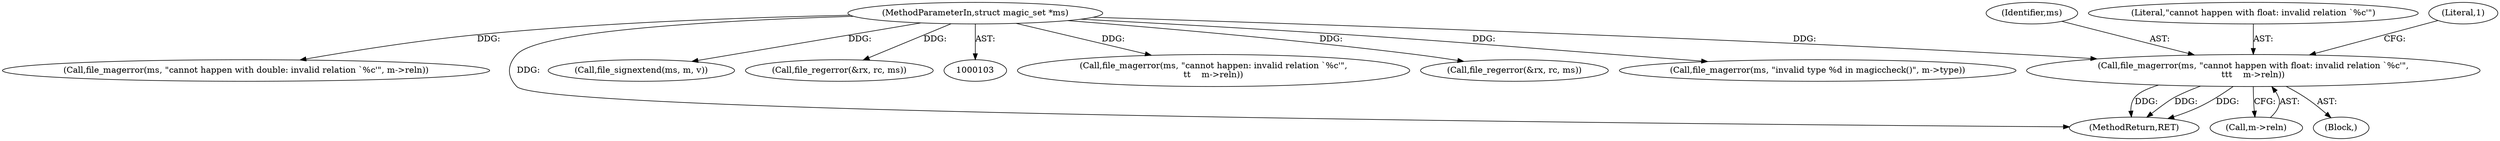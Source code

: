 digraph "0_file_74cafd7de9ec99a14f4480927580e501c8f852c3@pointer" {
"1000239" [label="(Call,file_magerror(ms, \"cannot happen with float: invalid relation `%c'\",\n\t\t\t    m->reln))"];
"1000104" [label="(MethodParameterIn,struct magic_set *ms)"];
"1000983" [label="(Call,file_magerror(ms, \"cannot happen: invalid relation `%c'\",\n\t\t    m->reln))"];
"1000204" [label="(Block,)"];
"1000240" [label="(Identifier,ms)"];
"1000661" [label="(Call,file_regerror(&rx, rc, ms))"];
"1000693" [label="(Call,file_magerror(ms, \"invalid type %d in magiccheck()\", m->type))"];
"1000304" [label="(Call,file_magerror(ms, \"cannot happen with double: invalid relation `%c'\", m->reln))"];
"1000241" [label="(Literal,\"cannot happen with float: invalid relation `%c'\")"];
"1000247" [label="(Literal,1)"];
"1000239" [label="(Call,file_magerror(ms, \"cannot happen with float: invalid relation `%c'\",\n\t\t\t    m->reln))"];
"1000994" [label="(MethodReturn,RET)"];
"1000104" [label="(MethodParameterIn,struct magic_set *ms)"];
"1000242" [label="(Call,m->reln)"];
"1000704" [label="(Call,file_signextend(ms, m, v))"];
"1000510" [label="(Call,file_regerror(&rx, rc, ms))"];
"1000239" -> "1000204"  [label="AST: "];
"1000239" -> "1000242"  [label="CFG: "];
"1000240" -> "1000239"  [label="AST: "];
"1000241" -> "1000239"  [label="AST: "];
"1000242" -> "1000239"  [label="AST: "];
"1000247" -> "1000239"  [label="CFG: "];
"1000239" -> "1000994"  [label="DDG: "];
"1000239" -> "1000994"  [label="DDG: "];
"1000239" -> "1000994"  [label="DDG: "];
"1000104" -> "1000239"  [label="DDG: "];
"1000104" -> "1000103"  [label="AST: "];
"1000104" -> "1000994"  [label="DDG: "];
"1000104" -> "1000304"  [label="DDG: "];
"1000104" -> "1000510"  [label="DDG: "];
"1000104" -> "1000661"  [label="DDG: "];
"1000104" -> "1000693"  [label="DDG: "];
"1000104" -> "1000704"  [label="DDG: "];
"1000104" -> "1000983"  [label="DDG: "];
}
